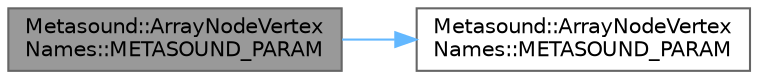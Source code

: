 digraph "Metasound::ArrayNodeVertexNames::METASOUND_PARAM"
{
 // INTERACTIVE_SVG=YES
 // LATEX_PDF_SIZE
  bgcolor="transparent";
  edge [fontname=Helvetica,fontsize=10,labelfontname=Helvetica,labelfontsize=10];
  node [fontname=Helvetica,fontsize=10,shape=box,height=0.2,width=0.4];
  rankdir="LR";
  Node1 [id="Node000001",label="Metasound::ArrayNodeVertex\lNames::METASOUND_PARAM",height=0.2,width=0.4,color="gray40", fillcolor="grey60", style="filled", fontcolor="black",tooltip=" "];
  Node1 -> Node2 [id="edge1_Node000001_Node000002",color="steelblue1",style="solid",tooltip=" "];
  Node2 [id="Node000002",label="Metasound::ArrayNodeVertex\lNames::METASOUND_PARAM",height=0.2,width=0.4,color="grey40", fillcolor="white", style="filled",URL="$d1/d0b/namespaceMetasound_1_1ArrayNodeVertexNames.html#a8e5dfab517942c8ed90a8dc9c25f8416",tooltip=" "];
}
